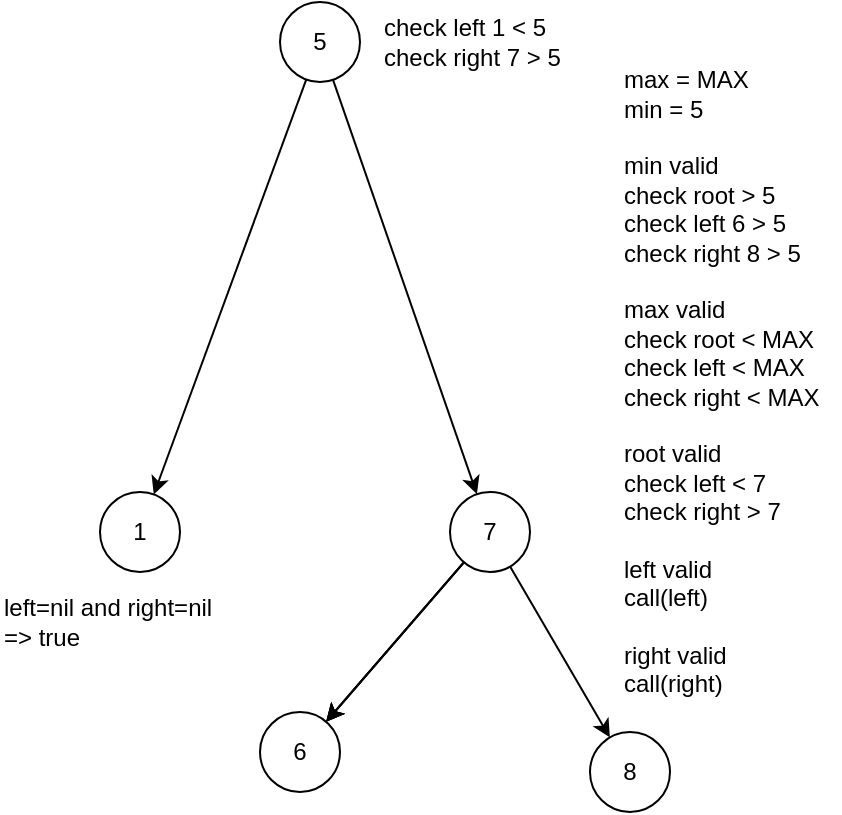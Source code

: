 <mxfile>
    <diagram id="hjsdSuonLF5NlVJBbi4d" name="Page-1">
        <mxGraphModel dx="799" dy="605" grid="1" gridSize="10" guides="1" tooltips="1" connect="1" arrows="1" fold="1" page="1" pageScale="1" pageWidth="827" pageHeight="1169" math="0" shadow="0">
            <root>
                <mxCell id="0"/>
                <mxCell id="1" parent="0"/>
                <mxCell id="4" value="" style="edgeStyle=none;html=1;" edge="1" parent="1" source="2" target="3">
                    <mxGeometry relative="1" as="geometry"/>
                </mxCell>
                <mxCell id="6" value="" style="edgeStyle=none;html=1;" edge="1" parent="1" source="2" target="5">
                    <mxGeometry relative="1" as="geometry"/>
                </mxCell>
                <mxCell id="2" value="5" style="ellipse;whiteSpace=wrap;html=1;aspect=fixed;" vertex="1" parent="1">
                    <mxGeometry x="170" y="55" width="40" height="40" as="geometry"/>
                </mxCell>
                <mxCell id="3" value="1" style="ellipse;whiteSpace=wrap;html=1;aspect=fixed;" vertex="1" parent="1">
                    <mxGeometry x="80" y="300" width="40" height="40" as="geometry"/>
                </mxCell>
                <mxCell id="8" value="" style="edgeStyle=none;html=1;" edge="1" parent="1" source="5" target="7">
                    <mxGeometry relative="1" as="geometry"/>
                </mxCell>
                <mxCell id="9" value="" style="edgeStyle=none;html=1;" edge="1" parent="1" source="5" target="7">
                    <mxGeometry relative="1" as="geometry"/>
                </mxCell>
                <mxCell id="10" value="" style="edgeStyle=none;html=1;" edge="1" parent="1" source="5" target="7">
                    <mxGeometry relative="1" as="geometry"/>
                </mxCell>
                <mxCell id="12" value="" style="edgeStyle=none;html=1;" edge="1" parent="1" source="5" target="11">
                    <mxGeometry relative="1" as="geometry"/>
                </mxCell>
                <mxCell id="5" value="7" style="ellipse;whiteSpace=wrap;html=1;aspect=fixed;" vertex="1" parent="1">
                    <mxGeometry x="255" y="300" width="40" height="40" as="geometry"/>
                </mxCell>
                <mxCell id="7" value="6" style="ellipse;whiteSpace=wrap;html=1;aspect=fixed;" vertex="1" parent="1">
                    <mxGeometry x="160" y="410" width="40" height="40" as="geometry"/>
                </mxCell>
                <mxCell id="11" value="8" style="ellipse;whiteSpace=wrap;html=1;aspect=fixed;" vertex="1" parent="1">
                    <mxGeometry x="325" y="420" width="40" height="40" as="geometry"/>
                </mxCell>
                <mxCell id="13" value="check left 1 &amp;lt; 5&lt;br&gt;check right 7 &amp;gt; 5&amp;nbsp;" style="text;html=1;align=left;verticalAlign=middle;resizable=0;points=[];autosize=1;strokeColor=none;fillColor=none;" vertex="1" parent="1">
                    <mxGeometry x="220" y="60" width="110" height="30" as="geometry"/>
                </mxCell>
                <mxCell id="14" value="max = MAX&lt;br&gt;min = 5&lt;br&gt;&lt;br&gt;min valid&lt;br&gt;check root &amp;gt; 5&lt;br&gt;check left 6 &amp;gt; 5&lt;br&gt;check right 8 &amp;gt; 5&amp;nbsp;&lt;br&gt;&lt;br&gt;max valid&lt;br&gt;check root &amp;lt; MAX&lt;br&gt;check left &amp;lt; MAX&lt;br&gt;check right &amp;lt; MAX&lt;br&gt;&lt;br&gt;root valid&lt;br&gt;check left &amp;lt; 7&lt;br&gt;check right &amp;gt; 7&lt;br&gt;&lt;br&gt;left valid&lt;br&gt;call(left)&lt;br&gt;&lt;br&gt;right valid&lt;br&gt;call(right)" style="text;html=1;align=left;verticalAlign=middle;resizable=0;points=[];autosize=1;strokeColor=none;fillColor=none;" vertex="1" parent="1">
                    <mxGeometry x="340" y="90" width="110" height="310" as="geometry"/>
                </mxCell>
                <mxCell id="15" value="left=nil and right=nil&lt;br&gt;=&amp;gt; true" style="text;html=1;align=left;verticalAlign=middle;resizable=0;points=[];autosize=1;strokeColor=none;fillColor=none;" vertex="1" parent="1">
                    <mxGeometry x="30" y="350" width="120" height="30" as="geometry"/>
                </mxCell>
            </root>
        </mxGraphModel>
    </diagram>
</mxfile>